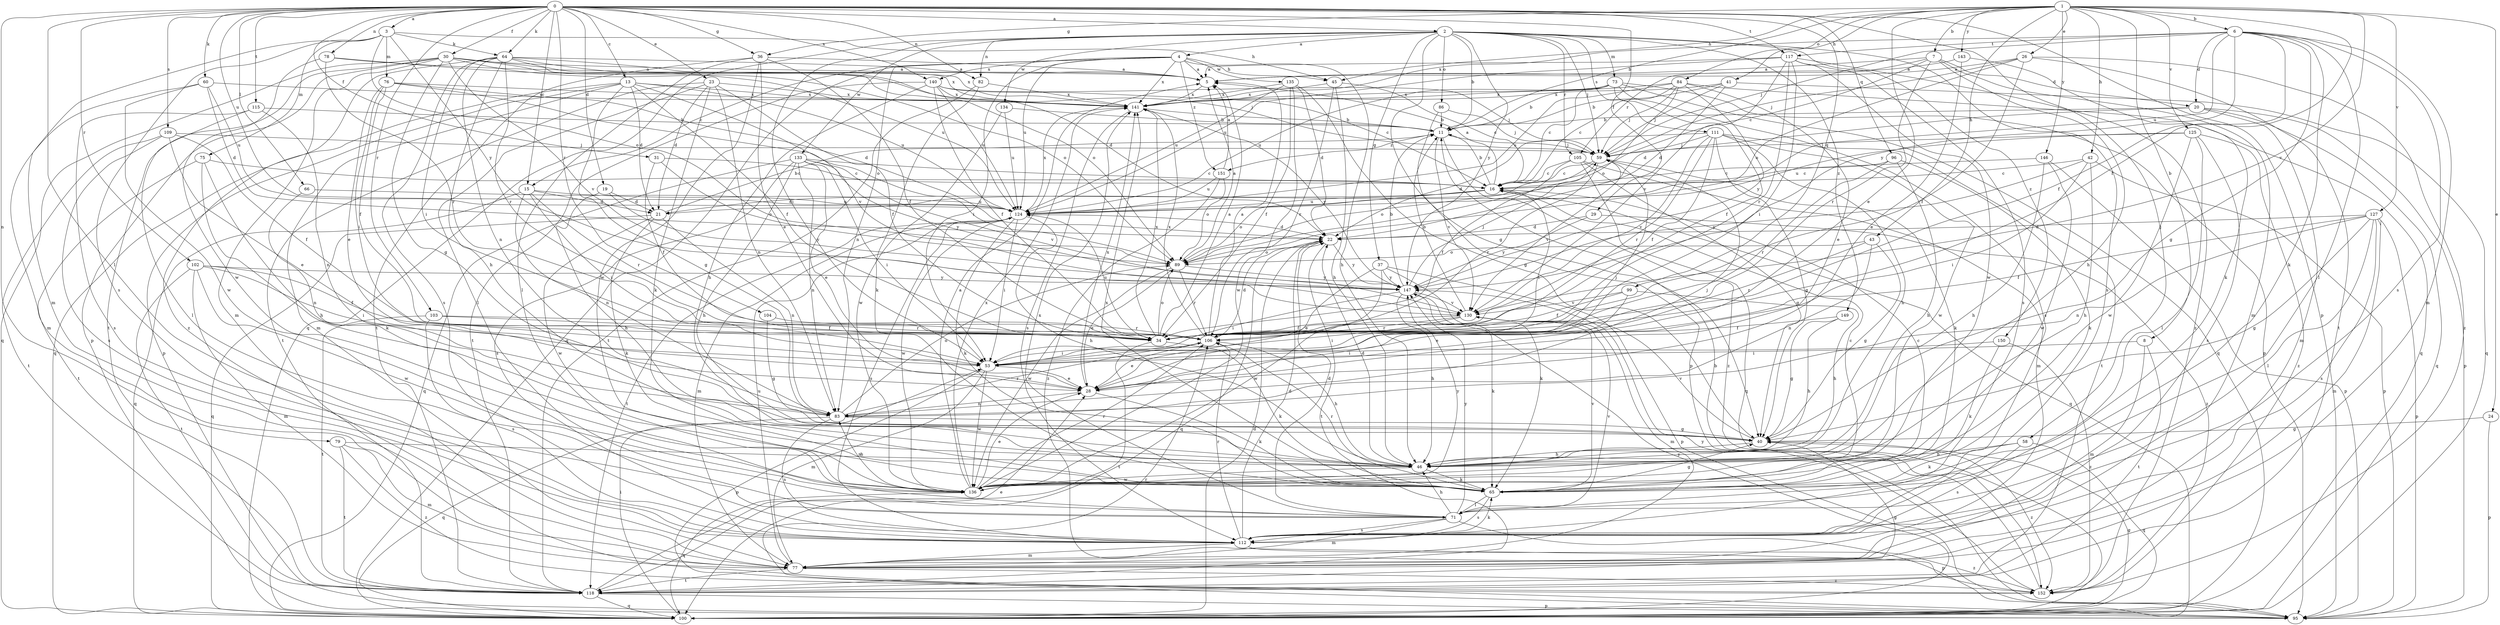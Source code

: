 strict digraph  {
0;
1;
2;
3;
4;
5;
6;
7;
8;
11;
13;
15;
16;
19;
20;
21;
22;
23;
24;
26;
28;
29;
30;
31;
34;
36;
37;
40;
41;
42;
43;
45;
46;
53;
58;
59;
60;
64;
65;
66;
71;
73;
75;
76;
77;
78;
79;
82;
83;
84;
86;
89;
95;
96;
99;
100;
102;
103;
104;
105;
106;
109;
111;
112;
115;
117;
118;
124;
125;
127;
130;
133;
134;
135;
136;
140;
141;
143;
146;
147;
149;
150;
151;
152;
0 -> 2  [label=a];
0 -> 3  [label=a];
0 -> 13  [label=c];
0 -> 15  [label=c];
0 -> 19  [label=d];
0 -> 23  [label=e];
0 -> 29  [label=f];
0 -> 30  [label=f];
0 -> 31  [label=f];
0 -> 36  [label=g];
0 -> 58  [label=j];
0 -> 60  [label=k];
0 -> 64  [label=k];
0 -> 66  [label=l];
0 -> 71  [label=l];
0 -> 78  [label=n];
0 -> 79  [label=n];
0 -> 82  [label=n];
0 -> 95  [label=p];
0 -> 96  [label=q];
0 -> 99  [label=q];
0 -> 102  [label=r];
0 -> 103  [label=r];
0 -> 104  [label=r];
0 -> 109  [label=s];
0 -> 115  [label=t];
0 -> 117  [label=t];
0 -> 124  [label=u];
0 -> 140  [label=x];
1 -> 6  [label=b];
1 -> 7  [label=b];
1 -> 8  [label=b];
1 -> 11  [label=b];
1 -> 24  [label=e];
1 -> 26  [label=e];
1 -> 28  [label=e];
1 -> 34  [label=f];
1 -> 36  [label=g];
1 -> 41  [label=h];
1 -> 42  [label=h];
1 -> 43  [label=h];
1 -> 45  [label=h];
1 -> 84  [label=o];
1 -> 125  [label=v];
1 -> 127  [label=v];
1 -> 130  [label=v];
1 -> 143  [label=y];
1 -> 146  [label=y];
2 -> 4  [label=a];
2 -> 11  [label=b];
2 -> 37  [label=g];
2 -> 40  [label=g];
2 -> 53  [label=i];
2 -> 59  [label=j];
2 -> 73  [label=m];
2 -> 82  [label=n];
2 -> 86  [label=o];
2 -> 100  [label=q];
2 -> 105  [label=r];
2 -> 111  [label=s];
2 -> 112  [label=s];
2 -> 133  [label=w];
2 -> 134  [label=w];
2 -> 147  [label=y];
2 -> 149  [label=z];
2 -> 150  [label=z];
3 -> 45  [label=h];
3 -> 64  [label=k];
3 -> 75  [label=m];
3 -> 76  [label=m];
3 -> 77  [label=m];
3 -> 89  [label=o];
3 -> 112  [label=s];
3 -> 147  [label=y];
4 -> 5  [label=a];
4 -> 15  [label=c];
4 -> 45  [label=h];
4 -> 46  [label=h];
4 -> 53  [label=i];
4 -> 83  [label=n];
4 -> 100  [label=q];
4 -> 124  [label=u];
4 -> 135  [label=w];
4 -> 140  [label=x];
4 -> 141  [label=x];
4 -> 151  [label=z];
5 -> 141  [label=x];
6 -> 20  [label=d];
6 -> 34  [label=f];
6 -> 40  [label=g];
6 -> 59  [label=j];
6 -> 65  [label=k];
6 -> 71  [label=l];
6 -> 77  [label=m];
6 -> 112  [label=s];
6 -> 117  [label=t];
6 -> 124  [label=u];
6 -> 141  [label=x];
6 -> 147  [label=y];
7 -> 5  [label=a];
7 -> 16  [label=c];
7 -> 20  [label=d];
7 -> 46  [label=h];
7 -> 77  [label=m];
7 -> 105  [label=r];
7 -> 106  [label=r];
8 -> 53  [label=i];
8 -> 77  [label=m];
8 -> 118  [label=t];
11 -> 59  [label=j];
11 -> 130  [label=v];
11 -> 151  [label=z];
11 -> 152  [label=z];
13 -> 21  [label=d];
13 -> 34  [label=f];
13 -> 40  [label=g];
13 -> 77  [label=m];
13 -> 95  [label=p];
13 -> 100  [label=q];
13 -> 124  [label=u];
13 -> 130  [label=v];
13 -> 141  [label=x];
15 -> 21  [label=d];
15 -> 53  [label=i];
15 -> 83  [label=n];
15 -> 100  [label=q];
15 -> 106  [label=r];
15 -> 124  [label=u];
16 -> 5  [label=a];
16 -> 11  [label=b];
16 -> 21  [label=d];
16 -> 53  [label=i];
16 -> 89  [label=o];
16 -> 100  [label=q];
16 -> 124  [label=u];
19 -> 21  [label=d];
19 -> 46  [label=h];
19 -> 147  [label=y];
20 -> 11  [label=b];
20 -> 21  [label=d];
20 -> 77  [label=m];
20 -> 95  [label=p];
20 -> 100  [label=q];
21 -> 11  [label=b];
21 -> 65  [label=k];
21 -> 83  [label=n];
21 -> 100  [label=q];
21 -> 136  [label=w];
22 -> 89  [label=o];
22 -> 100  [label=q];
22 -> 118  [label=t];
22 -> 147  [label=y];
23 -> 21  [label=d];
23 -> 34  [label=f];
23 -> 65  [label=k];
23 -> 71  [label=l];
23 -> 83  [label=n];
23 -> 118  [label=t];
23 -> 141  [label=x];
24 -> 40  [label=g];
24 -> 95  [label=p];
26 -> 5  [label=a];
26 -> 34  [label=f];
26 -> 59  [label=j];
26 -> 89  [label=o];
26 -> 118  [label=t];
26 -> 152  [label=z];
28 -> 59  [label=j];
28 -> 65  [label=k];
28 -> 83  [label=n];
28 -> 141  [label=x];
29 -> 22  [label=d];
29 -> 147  [label=y];
29 -> 152  [label=z];
30 -> 5  [label=a];
30 -> 40  [label=g];
30 -> 59  [label=j];
30 -> 77  [label=m];
30 -> 89  [label=o];
30 -> 95  [label=p];
30 -> 100  [label=q];
30 -> 118  [label=t];
30 -> 130  [label=v];
30 -> 141  [label=x];
31 -> 16  [label=c];
31 -> 34  [label=f];
31 -> 89  [label=o];
34 -> 5  [label=a];
34 -> 65  [label=k];
34 -> 89  [label=o];
34 -> 118  [label=t];
34 -> 124  [label=u];
34 -> 141  [label=x];
36 -> 5  [label=a];
36 -> 28  [label=e];
36 -> 34  [label=f];
36 -> 71  [label=l];
36 -> 118  [label=t];
36 -> 136  [label=w];
37 -> 28  [label=e];
37 -> 65  [label=k];
37 -> 95  [label=p];
37 -> 136  [label=w];
37 -> 147  [label=y];
40 -> 46  [label=h];
40 -> 130  [label=v];
40 -> 152  [label=z];
41 -> 11  [label=b];
41 -> 22  [label=d];
41 -> 59  [label=j];
41 -> 100  [label=q];
41 -> 141  [label=x];
42 -> 16  [label=c];
42 -> 46  [label=h];
42 -> 53  [label=i];
42 -> 95  [label=p];
42 -> 147  [label=y];
43 -> 40  [label=g];
43 -> 83  [label=n];
43 -> 89  [label=o];
43 -> 106  [label=r];
45 -> 16  [label=c];
45 -> 46  [label=h];
45 -> 106  [label=r];
45 -> 141  [label=x];
46 -> 22  [label=d];
46 -> 65  [label=k];
46 -> 136  [label=w];
53 -> 28  [label=e];
53 -> 77  [label=m];
53 -> 95  [label=p];
53 -> 136  [label=w];
58 -> 46  [label=h];
58 -> 65  [label=k];
58 -> 100  [label=q];
58 -> 112  [label=s];
59 -> 16  [label=c];
59 -> 65  [label=k];
59 -> 89  [label=o];
59 -> 106  [label=r];
59 -> 130  [label=v];
60 -> 22  [label=d];
60 -> 77  [label=m];
60 -> 124  [label=u];
60 -> 136  [label=w];
60 -> 141  [label=x];
64 -> 5  [label=a];
64 -> 22  [label=d];
64 -> 46  [label=h];
64 -> 53  [label=i];
64 -> 83  [label=n];
64 -> 89  [label=o];
64 -> 106  [label=r];
64 -> 112  [label=s];
64 -> 141  [label=x];
64 -> 152  [label=z];
65 -> 16  [label=c];
65 -> 40  [label=g];
65 -> 71  [label=l];
65 -> 106  [label=r];
65 -> 112  [label=s];
65 -> 130  [label=v];
65 -> 141  [label=x];
66 -> 83  [label=n];
66 -> 124  [label=u];
71 -> 22  [label=d];
71 -> 46  [label=h];
71 -> 77  [label=m];
71 -> 95  [label=p];
71 -> 112  [label=s];
71 -> 130  [label=v];
71 -> 141  [label=x];
71 -> 147  [label=y];
73 -> 11  [label=b];
73 -> 16  [label=c];
73 -> 34  [label=f];
73 -> 95  [label=p];
73 -> 100  [label=q];
73 -> 112  [label=s];
73 -> 124  [label=u];
73 -> 141  [label=x];
75 -> 16  [label=c];
75 -> 46  [label=h];
75 -> 65  [label=k];
75 -> 118  [label=t];
76 -> 22  [label=d];
76 -> 28  [label=e];
76 -> 34  [label=f];
76 -> 53  [label=i];
76 -> 89  [label=o];
76 -> 141  [label=x];
77 -> 118  [label=t];
77 -> 124  [label=u];
77 -> 152  [label=z];
78 -> 5  [label=a];
78 -> 106  [label=r];
78 -> 124  [label=u];
78 -> 136  [label=w];
79 -> 46  [label=h];
79 -> 77  [label=m];
79 -> 118  [label=t];
79 -> 152  [label=z];
82 -> 65  [label=k];
82 -> 118  [label=t];
82 -> 141  [label=x];
83 -> 40  [label=g];
83 -> 59  [label=j];
83 -> 89  [label=o];
83 -> 100  [label=q];
83 -> 106  [label=r];
83 -> 112  [label=s];
84 -> 16  [label=c];
84 -> 28  [label=e];
84 -> 59  [label=j];
84 -> 89  [label=o];
84 -> 100  [label=q];
84 -> 124  [label=u];
84 -> 141  [label=x];
84 -> 147  [label=y];
86 -> 11  [label=b];
86 -> 59  [label=j];
86 -> 95  [label=p];
89 -> 5  [label=a];
89 -> 28  [label=e];
89 -> 106  [label=r];
89 -> 136  [label=w];
89 -> 147  [label=y];
95 -> 106  [label=r];
96 -> 16  [label=c];
96 -> 46  [label=h];
96 -> 65  [label=k];
96 -> 106  [label=r];
99 -> 28  [label=e];
99 -> 34  [label=f];
99 -> 46  [label=h];
99 -> 130  [label=v];
100 -> 22  [label=d];
100 -> 40  [label=g];
100 -> 53  [label=i];
100 -> 147  [label=y];
102 -> 34  [label=f];
102 -> 53  [label=i];
102 -> 77  [label=m];
102 -> 118  [label=t];
102 -> 136  [label=w];
102 -> 147  [label=y];
103 -> 34  [label=f];
103 -> 106  [label=r];
103 -> 112  [label=s];
103 -> 118  [label=t];
104 -> 40  [label=g];
104 -> 106  [label=r];
105 -> 16  [label=c];
105 -> 34  [label=f];
105 -> 40  [label=g];
105 -> 77  [label=m];
105 -> 100  [label=q];
106 -> 5  [label=a];
106 -> 22  [label=d];
106 -> 28  [label=e];
106 -> 46  [label=h];
106 -> 53  [label=i];
106 -> 141  [label=x];
109 -> 28  [label=e];
109 -> 34  [label=f];
109 -> 59  [label=j];
109 -> 112  [label=s];
109 -> 118  [label=t];
111 -> 22  [label=d];
111 -> 34  [label=f];
111 -> 40  [label=g];
111 -> 46  [label=h];
111 -> 59  [label=j];
111 -> 106  [label=r];
111 -> 118  [label=t];
111 -> 130  [label=v];
111 -> 136  [label=w];
112 -> 22  [label=d];
112 -> 65  [label=k];
112 -> 77  [label=m];
112 -> 106  [label=r];
112 -> 152  [label=z];
115 -> 11  [label=b];
115 -> 71  [label=l];
115 -> 83  [label=n];
115 -> 112  [label=s];
117 -> 5  [label=a];
117 -> 53  [label=i];
117 -> 106  [label=r];
117 -> 112  [label=s];
117 -> 124  [label=u];
117 -> 130  [label=v];
117 -> 136  [label=w];
117 -> 152  [label=z];
118 -> 28  [label=e];
118 -> 40  [label=g];
118 -> 95  [label=p];
118 -> 100  [label=q];
124 -> 22  [label=d];
124 -> 46  [label=h];
124 -> 53  [label=i];
124 -> 65  [label=k];
124 -> 77  [label=m];
124 -> 112  [label=s];
124 -> 118  [label=t];
124 -> 136  [label=w];
124 -> 141  [label=x];
125 -> 59  [label=j];
125 -> 71  [label=l];
125 -> 112  [label=s];
125 -> 124  [label=u];
125 -> 136  [label=w];
125 -> 152  [label=z];
127 -> 22  [label=d];
127 -> 34  [label=f];
127 -> 40  [label=g];
127 -> 71  [label=l];
127 -> 77  [label=m];
127 -> 83  [label=n];
127 -> 95  [label=p];
127 -> 112  [label=s];
130 -> 11  [label=b];
130 -> 34  [label=f];
130 -> 53  [label=i];
130 -> 77  [label=m];
130 -> 106  [label=r];
133 -> 16  [label=c];
133 -> 28  [label=e];
133 -> 46  [label=h];
133 -> 53  [label=i];
133 -> 83  [label=n];
133 -> 100  [label=q];
133 -> 112  [label=s];
133 -> 130  [label=v];
133 -> 147  [label=y];
134 -> 11  [label=b];
134 -> 124  [label=u];
134 -> 136  [label=w];
135 -> 22  [label=d];
135 -> 34  [label=f];
135 -> 40  [label=g];
135 -> 124  [label=u];
135 -> 136  [label=w];
135 -> 141  [label=x];
136 -> 5  [label=a];
136 -> 16  [label=c];
136 -> 28  [label=e];
136 -> 83  [label=n];
136 -> 100  [label=q];
136 -> 106  [label=r];
136 -> 141  [label=x];
136 -> 147  [label=y];
140 -> 16  [label=c];
140 -> 34  [label=f];
140 -> 46  [label=h];
140 -> 59  [label=j];
140 -> 118  [label=t];
140 -> 124  [label=u];
140 -> 141  [label=x];
141 -> 11  [label=b];
141 -> 112  [label=s];
141 -> 147  [label=y];
143 -> 5  [label=a];
143 -> 28  [label=e];
143 -> 65  [label=k];
146 -> 16  [label=c];
146 -> 46  [label=h];
146 -> 95  [label=p];
146 -> 136  [label=w];
147 -> 11  [label=b];
147 -> 46  [label=h];
147 -> 53  [label=i];
147 -> 59  [label=j];
147 -> 65  [label=k];
147 -> 130  [label=v];
149 -> 34  [label=f];
149 -> 40  [label=g];
149 -> 46  [label=h];
150 -> 53  [label=i];
150 -> 65  [label=k];
150 -> 152  [label=z];
151 -> 5  [label=a];
151 -> 89  [label=o];
151 -> 124  [label=u];
151 -> 152  [label=z];
152 -> 11  [label=b];
152 -> 147  [label=y];
}
